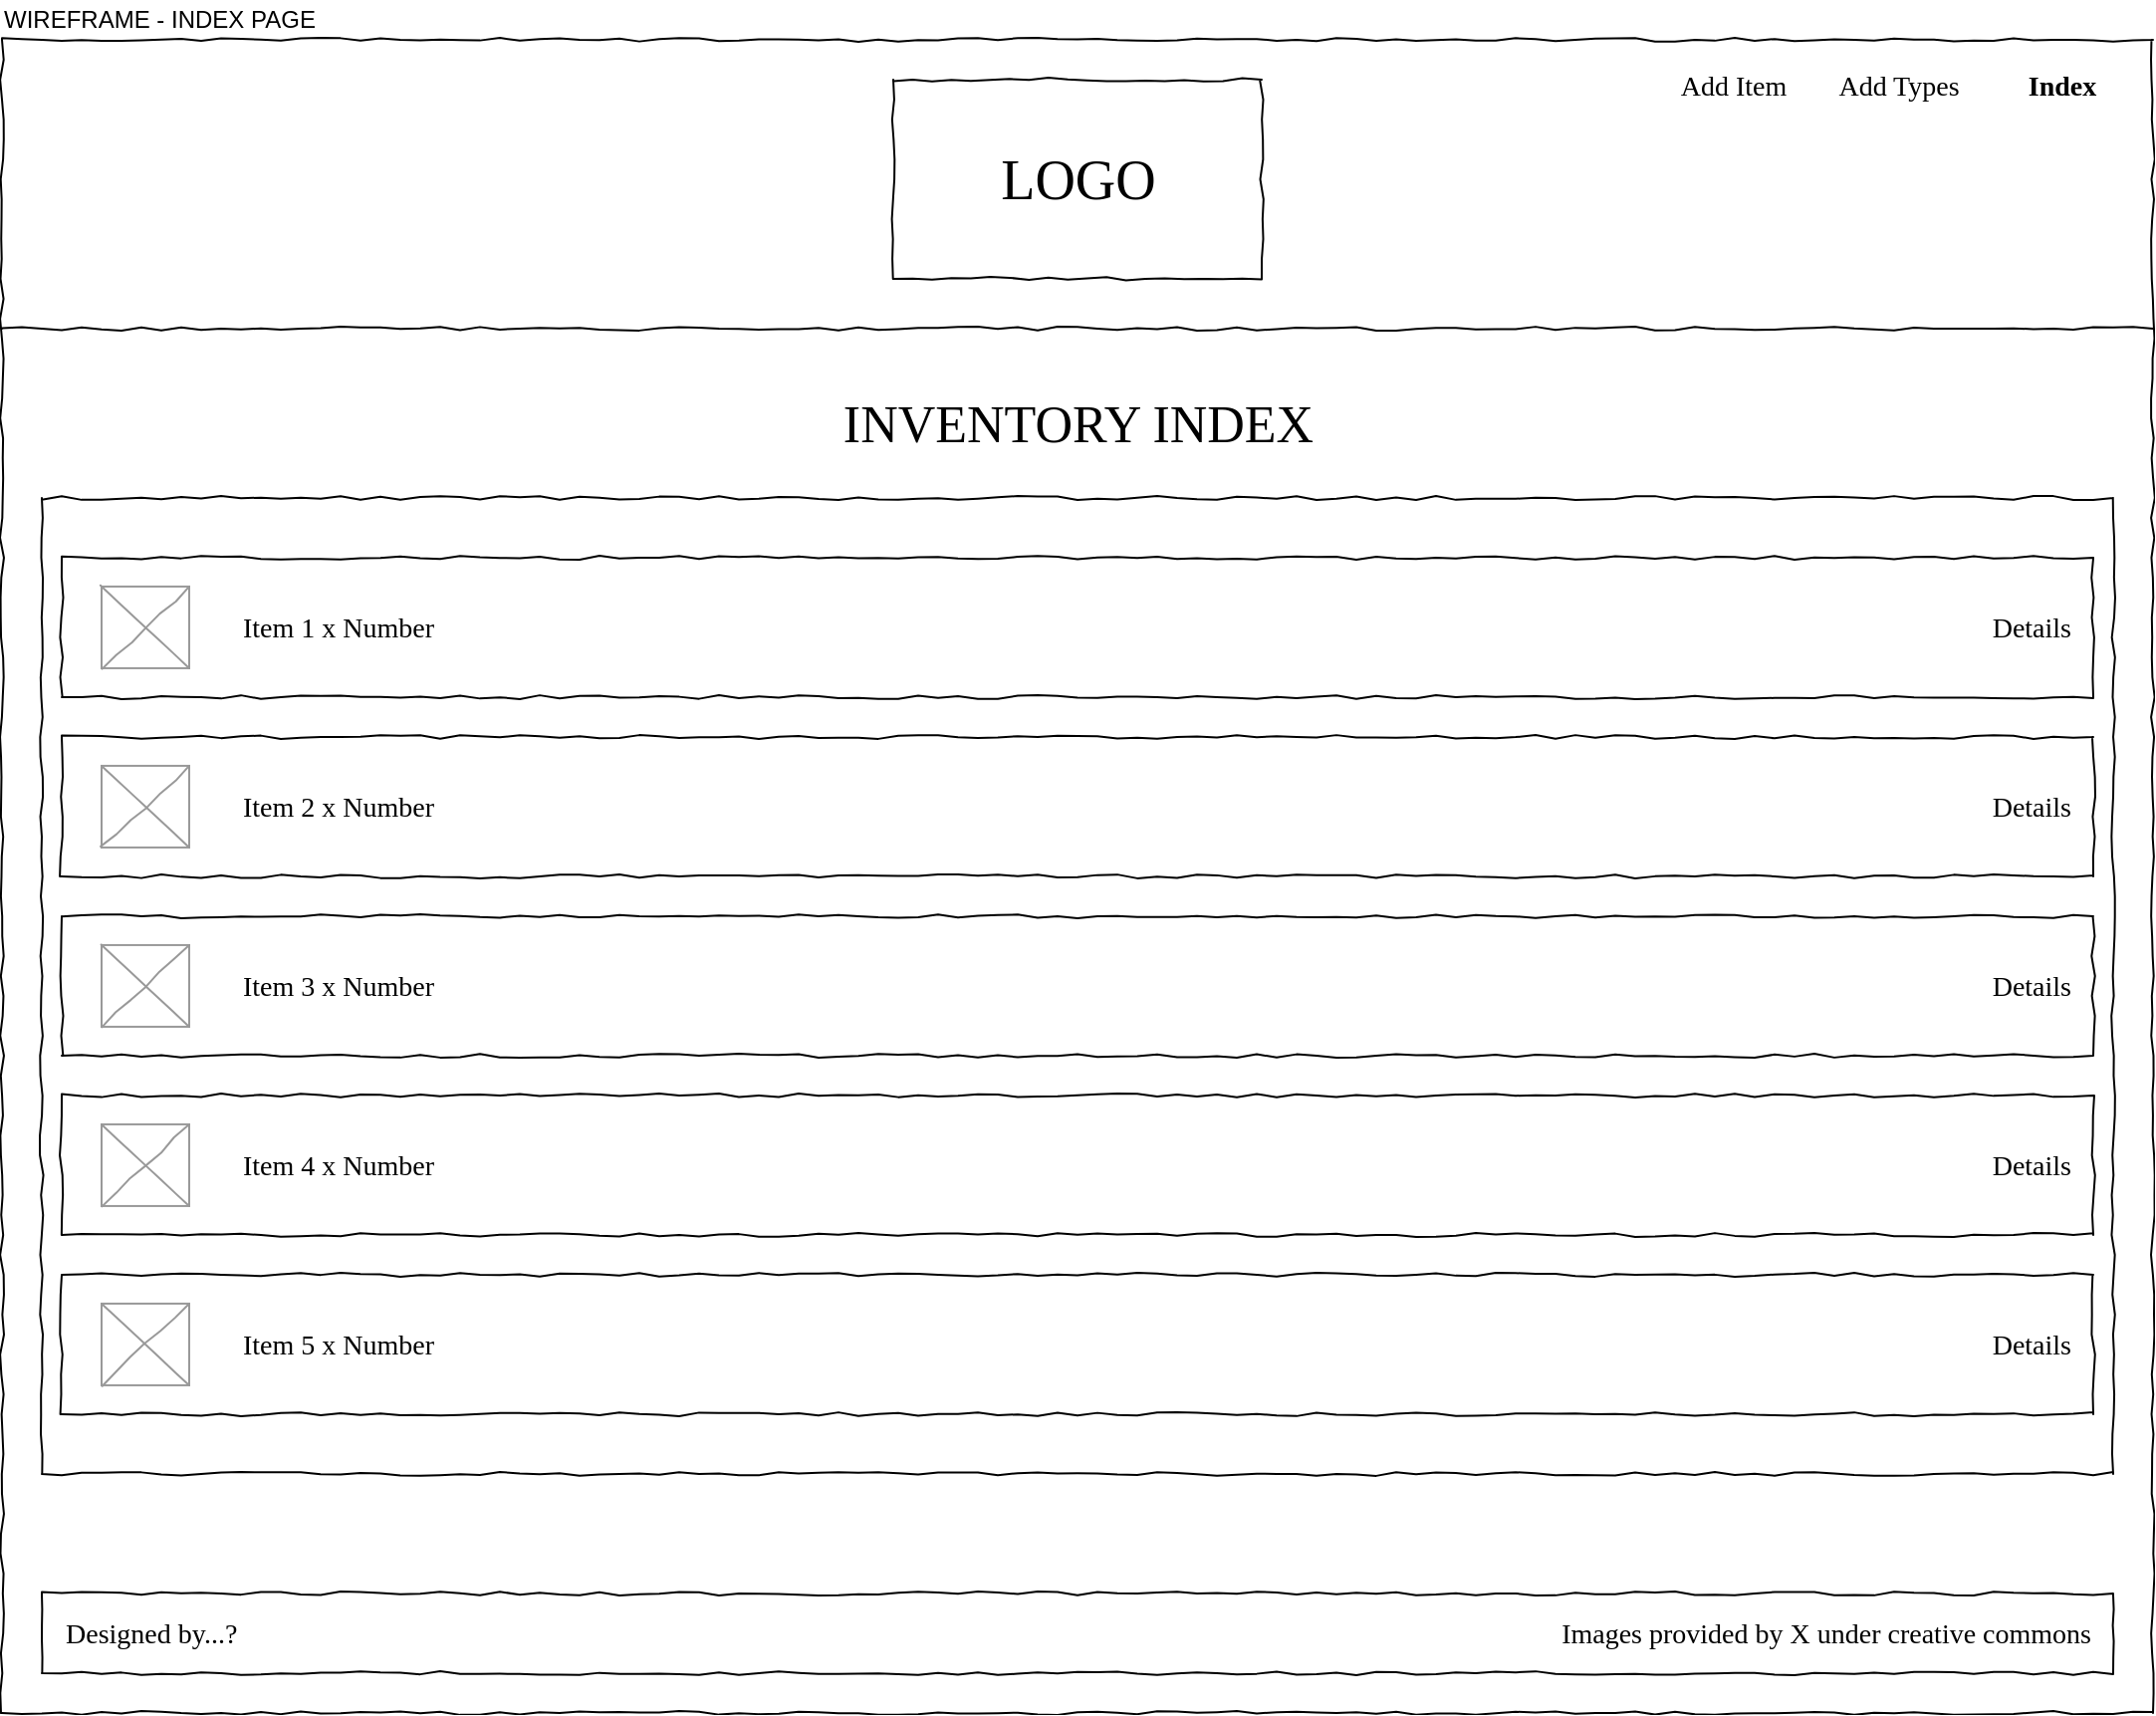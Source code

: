 <mxfile version="10.9.5" type="device"><diagram name="INDEX PAGE" id="03018318-947c-dd8e-b7a3-06fadd420f32"><mxGraphModel dx="2852" dy="1387" grid="1" gridSize="10" guides="1" tooltips="1" connect="1" arrows="1" fold="1" page="0" pageScale="1" pageWidth="600" pageHeight="5000" background="#ffffff" math="0" shadow="0"><root><mxCell id="0"/><mxCell id="1" parent="0"/><mxCell id="677b7b8949515195-1" value="" style="whiteSpace=wrap;html=1;rounded=0;shadow=0;labelBackgroundColor=none;strokeColor=#000000;strokeWidth=1;fillColor=none;fontFamily=Verdana;fontSize=12;fontColor=#000000;align=center;comic=1;" parent="1" vertex="1"><mxGeometry width="1080" height="840" as="geometry"/></mxCell><mxCell id="677b7b8949515195-2" value="LOGO" style="whiteSpace=wrap;html=1;rounded=0;shadow=0;labelBackgroundColor=none;strokeColor=#000000;strokeWidth=1;fillColor=#ffffff;fontFamily=Verdana;fontSize=28;fontColor=#000000;align=center;comic=1;" parent="1" vertex="1"><mxGeometry x="447.5" y="20" width="185" height="100" as="geometry"/></mxCell><mxCell id="677b7b8949515195-4" value="Add Item" style="text;html=1;points=[];align=center;verticalAlign=top;spacingTop=-4;fontSize=14;fontFamily=Verdana;fontColor=#000000;" parent="1" vertex="1"><mxGeometry x="839" y="13" width="60" height="20" as="geometry"/></mxCell><mxCell id="677b7b8949515195-5" value="Add Types" style="text;html=1;points=[];align=center;verticalAlign=top;spacingTop=-4;fontSize=14;fontFamily=Verdana;fontColor=#000000;" parent="1" vertex="1"><mxGeometry x="922" y="13" width="60" height="20" as="geometry"/></mxCell><mxCell id="677b7b8949515195-7" value="Index" style="text;html=1;points=[];align=center;verticalAlign=top;spacingTop=-4;fontSize=14;fontFamily=Verdana;fontColor=#000000;fontStyle=1" parent="1" vertex="1"><mxGeometry x="1004" y="13" width="60" height="20" as="geometry"/></mxCell><mxCell id="677b7b8949515195-9" value="" style="line;strokeWidth=1;html=1;rounded=0;shadow=0;labelBackgroundColor=none;fillColor=none;fontFamily=Verdana;fontSize=14;fontColor=#000000;align=center;comic=1;" parent="1" vertex="1"><mxGeometry y="140" width="1080" height="10" as="geometry"/></mxCell><mxCell id="677b7b8949515195-11" value="INVENTORY INDEX" style="text;html=1;points=[];align=center;verticalAlign=top;spacingTop=-4;fontSize=26;fontFamily=Verdana;fontColor=#000000;" parent="1" vertex="1"><mxGeometry y="175" width="1080" height="45" as="geometry"/></mxCell><mxCell id="677b7b8949515195-25" value="" style="whiteSpace=wrap;html=1;rounded=0;shadow=0;labelBackgroundColor=none;strokeColor=#000000;strokeWidth=1;fillColor=none;fontFamily=Verdana;fontSize=12;fontColor=#000000;align=center;comic=1;" parent="1" vertex="1"><mxGeometry x="20" y="230" width="1040" height="490" as="geometry"/></mxCell><mxCell id="677b7b8949515195-26" value="" style="whiteSpace=wrap;html=1;rounded=0;shadow=0;labelBackgroundColor=none;strokeColor=#000000;strokeWidth=1;fillColor=none;fontFamily=Verdana;fontSize=12;fontColor=#000000;align=center;comic=1;" parent="1" vertex="1"><mxGeometry x="20" y="780" width="1040" height="40" as="geometry"/></mxCell><mxCell id="677b7b8949515195-42" value="Designed by...?" style="text;html=1;points=[];align=left;verticalAlign=top;spacingTop=-4;fontSize=14;fontFamily=Verdana;fontColor=#000000;" parent="1" vertex="1"><mxGeometry x="30" y="790" width="170" height="20" as="geometry"/></mxCell><mxCell id="nIhTjVp9QM3cXvasPp8Z-1" value="Images provided by X under creative commons" style="text;html=1;points=[];align=right;verticalAlign=top;spacingTop=-4;fontSize=14;fontFamily=Verdana;fontColor=#000000;" parent="1" vertex="1"><mxGeometry x="880" y="790" width="170" height="20" as="geometry"/></mxCell><mxCell id="nIhTjVp9QM3cXvasPp8Z-2" value="" style="whiteSpace=wrap;html=1;rounded=0;shadow=0;labelBackgroundColor=none;strokeColor=#000000;strokeWidth=1;fillColor=none;fontFamily=Verdana;fontSize=12;fontColor=#000000;align=center;comic=1;" parent="1" vertex="1"><mxGeometry x="30" y="260" width="1020" height="70" as="geometry"/></mxCell><mxCell id="677b7b8949515195-44" value="Item 1 x Number" style="text;html=1;points=[];align=left;verticalAlign=top;spacingTop=-4;fontSize=14;fontFamily=Verdana;fontColor=#000000;" parent="1" vertex="1"><mxGeometry x="119" y="285" width="170" height="20" as="geometry"/></mxCell><mxCell id="677b7b8949515195-16" value="" style="verticalLabelPosition=bottom;shadow=0;dashed=0;align=center;html=1;verticalAlign=top;strokeWidth=1;shape=mxgraph.mockup.graphics.simpleIcon;strokeColor=#999999;fillColor=#ffffff;rounded=0;labelBackgroundColor=none;fontFamily=Verdana;fontSize=14;fontColor=#000000;comic=1;" parent="1" vertex="1"><mxGeometry x="50" y="274.471" width="44" height="41" as="geometry"/></mxCell><mxCell id="nIhTjVp9QM3cXvasPp8Z-4" value="Details" style="text;html=1;points=[];align=right;verticalAlign=top;spacingTop=-4;fontSize=14;fontFamily=Verdana;fontColor=#000000;" parent="1" vertex="1"><mxGeometry x="980" y="285" width="60" height="20" as="geometry"/></mxCell><mxCell id="nIhTjVp9QM3cXvasPp8Z-5" value="" style="whiteSpace=wrap;html=1;rounded=0;shadow=0;labelBackgroundColor=none;strokeColor=#000000;strokeWidth=1;fillColor=none;fontFamily=Verdana;fontSize=12;fontColor=#000000;align=center;comic=1;" parent="1" vertex="1"><mxGeometry x="30" y="350" width="1020" height="70" as="geometry"/></mxCell><mxCell id="nIhTjVp9QM3cXvasPp8Z-6" value="Item 2 x Number" style="text;html=1;points=[];align=left;verticalAlign=top;spacingTop=-4;fontSize=14;fontFamily=Verdana;fontColor=#000000;" parent="1" vertex="1"><mxGeometry x="119" y="375" width="170" height="20" as="geometry"/></mxCell><mxCell id="nIhTjVp9QM3cXvasPp8Z-7" value="" style="verticalLabelPosition=bottom;shadow=0;dashed=0;align=center;html=1;verticalAlign=top;strokeWidth=1;shape=mxgraph.mockup.graphics.simpleIcon;strokeColor=#999999;fillColor=#ffffff;rounded=0;labelBackgroundColor=none;fontFamily=Verdana;fontSize=14;fontColor=#000000;comic=1;" parent="1" vertex="1"><mxGeometry x="50" y="364.471" width="44" height="41" as="geometry"/></mxCell><mxCell id="nIhTjVp9QM3cXvasPp8Z-8" value="Details" style="text;html=1;points=[];align=right;verticalAlign=top;spacingTop=-4;fontSize=14;fontFamily=Verdana;fontColor=#000000;" parent="1" vertex="1"><mxGeometry x="980" y="375" width="60" height="20" as="geometry"/></mxCell><mxCell id="nIhTjVp9QM3cXvasPp8Z-9" value="" style="whiteSpace=wrap;html=1;rounded=0;shadow=0;labelBackgroundColor=none;strokeColor=#000000;strokeWidth=1;fillColor=none;fontFamily=Verdana;fontSize=12;fontColor=#000000;align=center;comic=1;" parent="1" vertex="1"><mxGeometry x="30" y="440" width="1020" height="70" as="geometry"/></mxCell><mxCell id="nIhTjVp9QM3cXvasPp8Z-10" value="Item 3 x Number" style="text;html=1;points=[];align=left;verticalAlign=top;spacingTop=-4;fontSize=14;fontFamily=Verdana;fontColor=#000000;" parent="1" vertex="1"><mxGeometry x="119" y="465" width="170" height="20" as="geometry"/></mxCell><mxCell id="nIhTjVp9QM3cXvasPp8Z-11" value="" style="verticalLabelPosition=bottom;shadow=0;dashed=0;align=center;html=1;verticalAlign=top;strokeWidth=1;shape=mxgraph.mockup.graphics.simpleIcon;strokeColor=#999999;fillColor=#ffffff;rounded=0;labelBackgroundColor=none;fontFamily=Verdana;fontSize=14;fontColor=#000000;comic=1;" parent="1" vertex="1"><mxGeometry x="50" y="454.471" width="44" height="41" as="geometry"/></mxCell><mxCell id="nIhTjVp9QM3cXvasPp8Z-12" value="Details" style="text;html=1;points=[];align=right;verticalAlign=top;spacingTop=-4;fontSize=14;fontFamily=Verdana;fontColor=#000000;" parent="1" vertex="1"><mxGeometry x="980" y="465" width="60" height="20" as="geometry"/></mxCell><mxCell id="nIhTjVp9QM3cXvasPp8Z-13" value="" style="whiteSpace=wrap;html=1;rounded=0;shadow=0;labelBackgroundColor=none;strokeColor=#000000;strokeWidth=1;fillColor=none;fontFamily=Verdana;fontSize=12;fontColor=#000000;align=center;comic=1;" parent="1" vertex="1"><mxGeometry x="30" y="530" width="1020" height="70" as="geometry"/></mxCell><mxCell id="nIhTjVp9QM3cXvasPp8Z-14" value="Item 4 x Number" style="text;html=1;points=[];align=left;verticalAlign=top;spacingTop=-4;fontSize=14;fontFamily=Verdana;fontColor=#000000;" parent="1" vertex="1"><mxGeometry x="119" y="555" width="170" height="20" as="geometry"/></mxCell><mxCell id="nIhTjVp9QM3cXvasPp8Z-15" value="" style="verticalLabelPosition=bottom;shadow=0;dashed=0;align=center;html=1;verticalAlign=top;strokeWidth=1;shape=mxgraph.mockup.graphics.simpleIcon;strokeColor=#999999;fillColor=#ffffff;rounded=0;labelBackgroundColor=none;fontFamily=Verdana;fontSize=14;fontColor=#000000;comic=1;" parent="1" vertex="1"><mxGeometry x="50" y="544.471" width="44" height="41" as="geometry"/></mxCell><mxCell id="nIhTjVp9QM3cXvasPp8Z-16" value="Details" style="text;html=1;points=[];align=right;verticalAlign=top;spacingTop=-4;fontSize=14;fontFamily=Verdana;fontColor=#000000;" parent="1" vertex="1"><mxGeometry x="980" y="555" width="60" height="20" as="geometry"/></mxCell><mxCell id="nIhTjVp9QM3cXvasPp8Z-17" value="" style="whiteSpace=wrap;html=1;rounded=0;shadow=0;labelBackgroundColor=none;strokeColor=#000000;strokeWidth=1;fillColor=none;fontFamily=Verdana;fontSize=12;fontColor=#000000;align=center;comic=1;" parent="1" vertex="1"><mxGeometry x="30" y="620" width="1020" height="70" as="geometry"/></mxCell><mxCell id="nIhTjVp9QM3cXvasPp8Z-18" value="Item 5 x Number" style="text;html=1;points=[];align=left;verticalAlign=top;spacingTop=-4;fontSize=14;fontFamily=Verdana;fontColor=#000000;" parent="1" vertex="1"><mxGeometry x="119" y="645" width="170" height="20" as="geometry"/></mxCell><mxCell id="nIhTjVp9QM3cXvasPp8Z-19" value="" style="verticalLabelPosition=bottom;shadow=0;dashed=0;align=center;html=1;verticalAlign=top;strokeWidth=1;shape=mxgraph.mockup.graphics.simpleIcon;strokeColor=#999999;fillColor=#ffffff;rounded=0;labelBackgroundColor=none;fontFamily=Verdana;fontSize=14;fontColor=#000000;comic=1;" parent="1" vertex="1"><mxGeometry x="50" y="634.471" width="44" height="41" as="geometry"/></mxCell><mxCell id="nIhTjVp9QM3cXvasPp8Z-20" value="Details" style="text;html=1;points=[];align=right;verticalAlign=top;spacingTop=-4;fontSize=14;fontFamily=Verdana;fontColor=#000000;" parent="1" vertex="1"><mxGeometry x="980" y="645" width="60" height="20" as="geometry"/></mxCell><mxCell id="Ud4qB-ijve3VJ9Q4nNcJ-1" value="WIREFRAME - INDEX PAGE" style="text;html=1;strokeColor=none;fillColor=none;align=left;verticalAlign=middle;whiteSpace=wrap;rounded=0;" vertex="1" parent="1"><mxGeometry x="-1" y="-20" width="260" height="20" as="geometry"/></mxCell></root></mxGraphModel></diagram><diagram name="DETAILS PAGE" id="G4UBEHGNePQe8z1iknqr"><mxGraphModel dx="2852" dy="1387" grid="1" gridSize="10" guides="1" tooltips="1" connect="1" arrows="1" fold="1" page="0" pageScale="1" pageWidth="600" pageHeight="5000" background="#ffffff" math="0" shadow="0"><root><mxCell id="KYBGgpsVeZA9Jctpnxti-0"/><mxCell id="KYBGgpsVeZA9Jctpnxti-1" parent="KYBGgpsVeZA9Jctpnxti-0"/><mxCell id="KYBGgpsVeZA9Jctpnxti-2" value="" style="whiteSpace=wrap;html=1;rounded=0;shadow=0;labelBackgroundColor=none;strokeColor=#000000;strokeWidth=1;fillColor=none;fontFamily=Verdana;fontSize=12;fontColor=#000000;align=center;comic=1;" vertex="1" parent="KYBGgpsVeZA9Jctpnxti-1"><mxGeometry width="1080" height="840" as="geometry"/></mxCell><mxCell id="KYBGgpsVeZA9Jctpnxti-9" value="" style="whiteSpace=wrap;html=1;rounded=0;shadow=0;labelBackgroundColor=none;strokeColor=#000000;strokeWidth=1;fillColor=none;fontFamily=Verdana;fontSize=12;fontColor=#000000;align=center;comic=1;" vertex="1" parent="KYBGgpsVeZA9Jctpnxti-1"><mxGeometry x="200" y="230" width="680" height="510" as="geometry"/></mxCell><mxCell id="gkeTJ9FUCpPp-xHEvutl-0" value="" style="whiteSpace=wrap;html=1;rounded=0;shadow=0;labelBackgroundColor=none;strokeColor=#000000;strokeWidth=1;fillColor=none;fontFamily=Verdana;fontSize=12;fontColor=#000000;align=center;comic=1;" vertex="1" parent="KYBGgpsVeZA9Jctpnxti-1"><mxGeometry x="270" y="270" width="540" height="430" as="geometry"/></mxCell><mxCell id="KYBGgpsVeZA9Jctpnxti-3" value="LOGO" style="whiteSpace=wrap;html=1;rounded=0;shadow=0;labelBackgroundColor=none;strokeColor=#000000;strokeWidth=1;fillColor=#ffffff;fontFamily=Verdana;fontSize=28;fontColor=#000000;align=center;comic=1;" vertex="1" parent="KYBGgpsVeZA9Jctpnxti-1"><mxGeometry x="447.5" y="20" width="185" height="100" as="geometry"/></mxCell><mxCell id="KYBGgpsVeZA9Jctpnxti-4" value="Add Item" style="text;html=1;points=[];align=center;verticalAlign=top;spacingTop=-4;fontSize=14;fontFamily=Verdana;fontColor=#000000;" vertex="1" parent="KYBGgpsVeZA9Jctpnxti-1"><mxGeometry x="839" y="13" width="60" height="20" as="geometry"/></mxCell><mxCell id="KYBGgpsVeZA9Jctpnxti-5" value="Add Types" style="text;html=1;points=[];align=center;verticalAlign=top;spacingTop=-4;fontSize=14;fontFamily=Verdana;fontColor=#000000;" vertex="1" parent="KYBGgpsVeZA9Jctpnxti-1"><mxGeometry x="922" y="13" width="60" height="20" as="geometry"/></mxCell><mxCell id="KYBGgpsVeZA9Jctpnxti-6" value="Index" style="text;html=1;points=[];align=center;verticalAlign=top;spacingTop=-4;fontSize=14;fontFamily=Verdana;fontColor=#000000;fontStyle=0" vertex="1" parent="KYBGgpsVeZA9Jctpnxti-1"><mxGeometry x="1004" y="13" width="60" height="20" as="geometry"/></mxCell><mxCell id="KYBGgpsVeZA9Jctpnxti-7" value="" style="line;strokeWidth=1;html=1;rounded=0;shadow=0;labelBackgroundColor=none;fillColor=none;fontFamily=Verdana;fontSize=14;fontColor=#000000;align=center;comic=1;" vertex="1" parent="KYBGgpsVeZA9Jctpnxti-1"><mxGeometry y="140" width="1080" height="10" as="geometry"/></mxCell><mxCell id="KYBGgpsVeZA9Jctpnxti-10" value="" style="whiteSpace=wrap;html=1;rounded=0;shadow=0;labelBackgroundColor=none;strokeColor=#000000;strokeWidth=1;fillColor=none;fontFamily=Verdana;fontSize=12;fontColor=#000000;align=center;comic=1;" vertex="1" parent="KYBGgpsVeZA9Jctpnxti-1"><mxGeometry x="20" y="780" width="1040" height="40" as="geometry"/></mxCell><mxCell id="KYBGgpsVeZA9Jctpnxti-11" value="Designed by...?" style="text;html=1;points=[];align=left;verticalAlign=top;spacingTop=-4;fontSize=14;fontFamily=Verdana;fontColor=#000000;" vertex="1" parent="KYBGgpsVeZA9Jctpnxti-1"><mxGeometry x="30" y="790" width="170" height="20" as="geometry"/></mxCell><mxCell id="KYBGgpsVeZA9Jctpnxti-12" value="Images provided by X under creative commons" style="text;html=1;points=[];align=right;verticalAlign=top;spacingTop=-4;fontSize=14;fontFamily=Verdana;fontColor=#000000;" vertex="1" parent="KYBGgpsVeZA9Jctpnxti-1"><mxGeometry x="880" y="790" width="170" height="20" as="geometry"/></mxCell><mxCell id="KYBGgpsVeZA9Jctpnxti-14" value="ITEM NAME" style="text;html=1;points=[];align=center;verticalAlign=top;spacingTop=-4;fontSize=20;fontFamily=Verdana;fontColor=#000000;fontStyle=1" vertex="1" parent="KYBGgpsVeZA9Jctpnxti-1"><mxGeometry x="270" y="280" width="540" height="39" as="geometry"/></mxCell><mxCell id="KYBGgpsVeZA9Jctpnxti-15" value="" style="verticalLabelPosition=bottom;shadow=0;dashed=0;align=center;html=1;verticalAlign=top;strokeWidth=1;shape=mxgraph.mockup.graphics.simpleIcon;strokeColor=#999999;fillColor=#ffffff;rounded=0;labelBackgroundColor=none;fontFamily=Verdana;fontSize=14;fontColor=#000000;comic=1;" vertex="1" parent="KYBGgpsVeZA9Jctpnxti-1"><mxGeometry x="499" y="320" width="82" height="80" as="geometry"/></mxCell><mxCell id="KYBGgpsVeZA9Jctpnxti-33" value="WIREFRAME - DETAILS PAGE" style="text;html=1;strokeColor=none;fillColor=none;align=left;verticalAlign=middle;whiteSpace=wrap;rounded=0;" vertex="1" parent="KYBGgpsVeZA9Jctpnxti-1"><mxGeometry x="-1" y="-20" width="260" height="20" as="geometry"/></mxCell><mxCell id="dqi0PcmuzaPQ7h3Dz0Of-0" value="" style="ellipse;whiteSpace=wrap;html=1;fontSize=20;align=center;" vertex="1" parent="KYBGgpsVeZA9Jctpnxti-1"><mxGeometry x="180" y="210" width="90" height="60" as="geometry"/></mxCell><mxCell id="dqi0PcmuzaPQ7h3Dz0Of-1" value="" style="ellipse;whiteSpace=wrap;html=1;fontSize=20;align=center;" vertex="1" parent="KYBGgpsVeZA9Jctpnxti-1"><mxGeometry x="810" y="210" width="90" height="60" as="geometry"/></mxCell><mxCell id="gkeTJ9FUCpPp-xHEvutl-1" value="Quantity Remaining: 99" style="text;html=1;points=[];align=center;verticalAlign=top;spacingTop=-4;fontSize=14;fontFamily=Verdana;fontColor=#000000;" vertex="1" parent="KYBGgpsVeZA9Jctpnxti-1"><mxGeometry x="270" y="420" width="540" height="20" as="geometry"/></mxCell><mxCell id="gkeTJ9FUCpPp-xHEvutl-2" value="Type:" style="text;html=1;points=[];align=left;verticalAlign=top;spacingTop=-4;fontSize=14;fontFamily=Verdana;fontColor=#000000;" vertex="1" parent="KYBGgpsVeZA9Jctpnxti-1"><mxGeometry x="475" y="557" width="60" height="20" as="geometry"/></mxCell><mxCell id="gkeTJ9FUCpPp-xHEvutl-3" value="Level:&lt;span style=&quot;font-family: &amp;quot;helvetica&amp;quot; , &amp;quot;arial&amp;quot; , sans-serif ; font-size: 0px&quot;&gt;%3CmxGraphModel%3E%3Croot%3E%3CmxCell%20id%3D%220%22%2F%3E%3CmxCell%20id%3D%221%22%20parent%3D%220%22%2F%3E%3CmxCell%20id%3D%222%22%20value%3D%22Type%3A%22%20style%3D%22text%3Bhtml%3D1%3Bpoints%3D%5B%5D%3Balign%3Dcenter%3BverticalAlign%3Dtop%3BspacingTop%3D-4%3BfontSize%3D14%3BfontFamily%3DVerdana%3BfontColor%3D%23000000%3B%22%20vertex%3D%221%22%20parent%3D%221%22%3E%3CmxGeometry%20x%3D%22439%22%20y%3D%22480%22%20width%3D%2260%22%20height%3D%2220%22%20as%3D%22geometry%22%2F%3E%3C%2FmxCell%3E%3C%2Froot%3E%3C%2FmxGraphModel%3E&lt;/span&gt;" style="text;html=1;points=[];align=left;verticalAlign=top;spacingTop=-4;fontSize=14;fontFamily=Verdana;fontColor=#000000;" vertex="1" parent="KYBGgpsVeZA9Jctpnxti-1"><mxGeometry x="476" y="587" width="60" height="20" as="geometry"/></mxCell><mxCell id="gkeTJ9FUCpPp-xHEvutl-4" value="Buy Price:&lt;br&gt;30" style="text;html=1;points=[];align=center;verticalAlign=top;spacingTop=-4;fontSize=14;fontFamily=Verdana;fontColor=#000000;" vertex="1" parent="KYBGgpsVeZA9Jctpnxti-1"><mxGeometry x="400" y="661" width="60" height="20" as="geometry"/></mxCell><mxCell id="gkeTJ9FUCpPp-xHEvutl-5" value="Sell Price:&lt;br&gt;50" style="text;html=1;points=[];align=center;verticalAlign=top;spacingTop=-4;fontSize=14;fontFamily=Verdana;fontColor=#000000;" vertex="1" parent="KYBGgpsVeZA9Jctpnxti-1"><mxGeometry x="620" y="661" width="60" height="20" as="geometry"/></mxCell><mxCell id="gkeTJ9FUCpPp-xHEvutl-6" value="Effects:" style="text;html=1;points=[];align=left;verticalAlign=top;spacingTop=-4;fontSize=14;fontFamily=Verdana;fontColor=#000000;" vertex="1" parent="KYBGgpsVeZA9Jctpnxti-1"><mxGeometry x="475" y="617" width="60" height="20" as="geometry"/></mxCell><mxCell id="gkeTJ9FUCpPp-xHEvutl-7" value="Description" style="text;html=1;points=[];align=center;verticalAlign=top;spacingTop=-4;fontSize=14;fontFamily=Verdana;fontColor=#000000;fontStyle=1" vertex="1" parent="KYBGgpsVeZA9Jctpnxti-1"><mxGeometry x="475" y="455" width="120" height="20" as="geometry"/></mxCell><mxCell id="gkeTJ9FUCpPp-xHEvutl-8" value="" style="whiteSpace=wrap;html=1;rounded=0;shadow=0;labelBackgroundColor=none;strokeColor=#000000;strokeWidth=1;fillColor=none;fontFamily=Verdana;fontSize=12;fontColor=#000000;align=center;comic=1;" vertex="1" parent="KYBGgpsVeZA9Jctpnxti-1"><mxGeometry x="300" y="450" width="480" height="100" as="geometry"/></mxCell><mxCell id="gkeTJ9FUCpPp-xHEvutl-9" value="XXX" style="text;html=1;points=[];align=left;verticalAlign=top;spacingTop=-4;fontSize=14;fontFamily=Verdana;fontColor=#000000;" vertex="1" parent="KYBGgpsVeZA9Jctpnxti-1"><mxGeometry x="550" y="557" width="60" height="20" as="geometry"/></mxCell><mxCell id="gkeTJ9FUCpPp-xHEvutl-10" value="YYY" style="text;html=1;points=[];align=left;verticalAlign=top;spacingTop=-4;fontSize=14;fontFamily=Verdana;fontColor=#000000;" vertex="1" parent="KYBGgpsVeZA9Jctpnxti-1"><mxGeometry x="551" y="587" width="60" height="20" as="geometry"/></mxCell><mxCell id="gkeTJ9FUCpPp-xHEvutl-11" value="ZZZ" style="text;html=1;points=[];align=left;verticalAlign=top;spacingTop=-4;fontSize=14;fontFamily=Verdana;fontColor=#000000;" vertex="1" parent="KYBGgpsVeZA9Jctpnxti-1"><mxGeometry x="550" y="617" width="60" height="20" as="geometry"/></mxCell><mxCell id="YfknAx4kA9-h_K07YLZl-10" value="Lorem ipsum dolor sit amet, consectetur adipisicing elit, sed do eiusmod tempor incididunt ut labore et dolore magna aliqua. Ut enim ad minim veniam, quis nostrud exercitation ullamco laboris nisi ut aliquip ex ea commodo consequat. Duis aute irure dolor in reprehenderit in voluptate velit esse cillum dolore eu fugiat nulla pariatur." style="strokeWidth=1;shadow=0;dashed=0;align=center;html=1;shape=mxgraph.mockup.forms.rrect;fillColor=none;rSize=0;fontColor=#666666;align=left;spacingLeft=3;strokeColor=none;verticalAlign=top;whiteSpace=wrap;" vertex="1" parent="KYBGgpsVeZA9Jctpnxti-1"><mxGeometry x="306" y="476" width="464" height="30" as="geometry"/></mxCell></root></mxGraphModel></diagram><diagram name="ADD ITEM PAGE" id="82zeIggB19uOxrjNUBaq"><mxGraphModel dx="2852" dy="1387" grid="1" gridSize="10" guides="1" tooltips="1" connect="1" arrows="1" fold="1" page="0" pageScale="1" pageWidth="600" pageHeight="5000" background="#ffffff" math="0" shadow="0"><root><mxCell id="6JVXYCvb2epMNNrjIwVQ-0"/><mxCell id="6JVXYCvb2epMNNrjIwVQ-1" parent="6JVXYCvb2epMNNrjIwVQ-0"/><mxCell id="6JVXYCvb2epMNNrjIwVQ-2" value="" style="whiteSpace=wrap;html=1;rounded=0;shadow=0;labelBackgroundColor=none;strokeColor=#000000;strokeWidth=1;fillColor=none;fontFamily=Verdana;fontSize=12;fontColor=#000000;align=center;comic=1;" vertex="1" parent="6JVXYCvb2epMNNrjIwVQ-1"><mxGeometry width="1080" height="840" as="geometry"/></mxCell><mxCell id="6JVXYCvb2epMNNrjIwVQ-3" value="LOGO" style="whiteSpace=wrap;html=1;rounded=0;shadow=0;labelBackgroundColor=none;strokeColor=#000000;strokeWidth=1;fillColor=#ffffff;fontFamily=Verdana;fontSize=28;fontColor=#000000;align=center;comic=1;" vertex="1" parent="6JVXYCvb2epMNNrjIwVQ-1"><mxGeometry x="447.5" y="20" width="185" height="100" as="geometry"/></mxCell><mxCell id="6JVXYCvb2epMNNrjIwVQ-4" value="Add Item" style="text;html=1;points=[];align=center;verticalAlign=top;spacingTop=-4;fontSize=14;fontFamily=Verdana;fontColor=#000000;fontStyle=1" vertex="1" parent="6JVXYCvb2epMNNrjIwVQ-1"><mxGeometry x="839" y="13" width="60" height="20" as="geometry"/></mxCell><mxCell id="6JVXYCvb2epMNNrjIwVQ-5" value="Add Types" style="text;html=1;points=[];align=center;verticalAlign=top;spacingTop=-4;fontSize=14;fontFamily=Verdana;fontColor=#000000;" vertex="1" parent="6JVXYCvb2epMNNrjIwVQ-1"><mxGeometry x="922" y="13" width="60" height="20" as="geometry"/></mxCell><mxCell id="6JVXYCvb2epMNNrjIwVQ-6" value="Index" style="text;html=1;points=[];align=center;verticalAlign=top;spacingTop=-4;fontSize=14;fontFamily=Verdana;fontColor=#000000;fontStyle=0" vertex="1" parent="6JVXYCvb2epMNNrjIwVQ-1"><mxGeometry x="1004" y="13" width="60" height="20" as="geometry"/></mxCell><mxCell id="6JVXYCvb2epMNNrjIwVQ-7" value="" style="line;strokeWidth=1;html=1;rounded=0;shadow=0;labelBackgroundColor=none;fillColor=none;fontFamily=Verdana;fontSize=14;fontColor=#000000;align=center;comic=1;" vertex="1" parent="6JVXYCvb2epMNNrjIwVQ-1"><mxGeometry y="140" width="1080" height="10" as="geometry"/></mxCell><mxCell id="6JVXYCvb2epMNNrjIwVQ-8" value="ADD ITEM" style="text;html=1;points=[];align=center;verticalAlign=top;spacingTop=-4;fontSize=26;fontFamily=Verdana;fontColor=#000000;" vertex="1" parent="6JVXYCvb2epMNNrjIwVQ-1"><mxGeometry y="175" width="1080" height="45" as="geometry"/></mxCell><mxCell id="6JVXYCvb2epMNNrjIwVQ-9" value="" style="whiteSpace=wrap;html=1;rounded=0;shadow=0;labelBackgroundColor=none;strokeColor=#000000;strokeWidth=1;fillColor=none;fontFamily=Verdana;fontSize=12;fontColor=#000000;align=center;comic=1;" vertex="1" parent="6JVXYCvb2epMNNrjIwVQ-1"><mxGeometry x="20" y="230" width="1040" height="330" as="geometry"/></mxCell><mxCell id="6JVXYCvb2epMNNrjIwVQ-10" value="" style="whiteSpace=wrap;html=1;rounded=0;shadow=0;labelBackgroundColor=none;strokeColor=#000000;strokeWidth=1;fillColor=none;fontFamily=Verdana;fontSize=12;fontColor=#000000;align=center;comic=1;" vertex="1" parent="6JVXYCvb2epMNNrjIwVQ-1"><mxGeometry x="20" y="780" width="1040" height="40" as="geometry"/></mxCell><mxCell id="6JVXYCvb2epMNNrjIwVQ-11" value="Designed by...?" style="text;html=1;points=[];align=left;verticalAlign=top;spacingTop=-4;fontSize=14;fontFamily=Verdana;fontColor=#000000;" vertex="1" parent="6JVXYCvb2epMNNrjIwVQ-1"><mxGeometry x="30" y="790" width="170" height="20" as="geometry"/></mxCell><mxCell id="6JVXYCvb2epMNNrjIwVQ-12" value="Images provided by X under creative commons" style="text;html=1;points=[];align=right;verticalAlign=top;spacingTop=-4;fontSize=14;fontFamily=Verdana;fontColor=#000000;" vertex="1" parent="6JVXYCvb2epMNNrjIwVQ-1"><mxGeometry x="880" y="790" width="170" height="20" as="geometry"/></mxCell><mxCell id="6JVXYCvb2epMNNrjIwVQ-33" value="WIREFRAME - ADD ITEM PAGE" style="text;html=1;strokeColor=none;fillColor=none;align=left;verticalAlign=middle;whiteSpace=wrap;rounded=0;" vertex="1" parent="6JVXYCvb2epMNNrjIwVQ-1"><mxGeometry x="-1" y="-20" width="260" height="20" as="geometry"/></mxCell><mxCell id="Vsl55nAwlqjthNN__T_R-7" value="" style="strokeWidth=1;shadow=0;dashed=0;align=center;html=1;shape=mxgraph.mockup.text.textBox;fillColor=#ffffff;fontColor=#666666;align=left;fontSize=17;spacingLeft=4;spacingTop=-3;strokeColor=#666666;mainText=" vertex="1" parent="6JVXYCvb2epMNNrjIwVQ-1"><mxGeometry x="204" y="280" width="236" height="30" as="geometry"/></mxCell><mxCell id="Vsl55nAwlqjthNN__T_R-8" value="Item Name:" style="text;html=1;strokeColor=none;fillColor=none;align=right;verticalAlign=middle;whiteSpace=wrap;rounded=0;fontSize=20;" vertex="1" parent="6JVXYCvb2epMNNrjIwVQ-1"><mxGeometry x="58.5" y="285" width="141" height="20" as="geometry"/></mxCell><mxCell id="Vsl55nAwlqjthNN__T_R-9" value="" style="strokeWidth=1;shadow=0;dashed=0;align=center;html=1;shape=mxgraph.mockup.text.textBox;fillColor=#ffffff;fontColor=#666666;align=left;fontSize=17;spacingLeft=4;spacingTop=-3;strokeColor=#666666;mainText=" vertex="1" parent="6JVXYCvb2epMNNrjIwVQ-1"><mxGeometry x="706" y="280" width="276" height="70" as="geometry"/></mxCell><mxCell id="Vsl55nAwlqjthNN__T_R-10" value="Description:" style="text;html=1;strokeColor=none;fillColor=none;align=right;verticalAlign=middle;whiteSpace=wrap;rounded=0;fontSize=20;" vertex="1" parent="6JVXYCvb2epMNNrjIwVQ-1"><mxGeometry x="560.5" y="285" width="141" height="20" as="geometry"/></mxCell><mxCell id="Vsl55nAwlqjthNN__T_R-12" value="Item Type:" style="text;html=1;strokeColor=none;fillColor=none;align=right;verticalAlign=middle;whiteSpace=wrap;rounded=0;fontSize=20;" vertex="1" parent="6JVXYCvb2epMNNrjIwVQ-1"><mxGeometry x="58.5" y="335" width="141" height="20" as="geometry"/></mxCell><mxCell id="Vsl55nAwlqjthNN__T_R-14" value="" style="strokeWidth=1;shadow=0;dashed=0;align=center;html=1;shape=mxgraph.mockup.text.textBox;fillColor=#ffffff;fontColor=#666666;align=left;fontSize=17;spacingLeft=4;spacingTop=-3;strokeColor=#666666;mainText=" vertex="1" parent="6JVXYCvb2epMNNrjIwVQ-1"><mxGeometry x="705.5" y="360" width="150" height="30" as="geometry"/></mxCell><mxCell id="Vsl55nAwlqjthNN__T_R-15" value="Quantity In Stock:" style="text;html=1;strokeColor=none;fillColor=none;align=right;verticalAlign=middle;whiteSpace=wrap;rounded=0;fontSize=20;" vertex="1" parent="6JVXYCvb2epMNNrjIwVQ-1"><mxGeometry x="532" y="365" width="169" height="20" as="geometry"/></mxCell><mxCell id="Vsl55nAwlqjthNN__T_R-19" value="Item Level:" style="text;html=1;strokeColor=none;fillColor=none;align=right;verticalAlign=middle;whiteSpace=wrap;rounded=0;fontSize=20;" vertex="1" parent="6JVXYCvb2epMNNrjIwVQ-1"><mxGeometry x="58.5" y="380" width="141" height="20" as="geometry"/></mxCell><mxCell id="Vsl55nAwlqjthNN__T_R-21" value="Item Effects:" style="text;html=1;strokeColor=none;fillColor=none;align=right;verticalAlign=middle;whiteSpace=wrap;rounded=0;fontSize=20;" vertex="1" parent="6JVXYCvb2epMNNrjIwVQ-1"><mxGeometry x="58.5" y="425" width="141" height="20" as="geometry"/></mxCell><mxCell id="Vsl55nAwlqjthNN__T_R-22" value="" style="strokeWidth=1;shadow=0;dashed=0;align=center;html=1;shape=mxgraph.mockup.text.textBox;fillColor=#ffffff;fontColor=#666666;align=left;fontSize=17;spacingLeft=4;spacingTop=-3;strokeColor=#666666;mainText=" vertex="1" parent="6JVXYCvb2epMNNrjIwVQ-1"><mxGeometry x="705.5" y="405" width="150" height="30" as="geometry"/></mxCell><mxCell id="Vsl55nAwlqjthNN__T_R-23" value="Buy At Price:" style="text;html=1;strokeColor=none;fillColor=none;align=right;verticalAlign=middle;whiteSpace=wrap;rounded=0;fontSize=20;" vertex="1" parent="6JVXYCvb2epMNNrjIwVQ-1"><mxGeometry x="532" y="410" width="169" height="20" as="geometry"/></mxCell><mxCell id="Vsl55nAwlqjthNN__T_R-24" value="" style="strokeWidth=1;shadow=0;dashed=0;align=center;html=1;shape=mxgraph.mockup.text.textBox;fillColor=#ffffff;fontColor=#666666;align=left;fontSize=17;spacingLeft=4;spacingTop=-3;strokeColor=#666666;mainText=" vertex="1" parent="6JVXYCvb2epMNNrjIwVQ-1"><mxGeometry x="705.5" y="450" width="150" height="30" as="geometry"/></mxCell><mxCell id="Vsl55nAwlqjthNN__T_R-25" value="Sell At Price:" style="text;html=1;strokeColor=none;fillColor=none;align=right;verticalAlign=middle;whiteSpace=wrap;rounded=0;fontSize=20;" vertex="1" parent="6JVXYCvb2epMNNrjIwVQ-1"><mxGeometry x="532" y="455" width="169" height="20" as="geometry"/></mxCell><mxCell id="Vsl55nAwlqjthNN__T_R-26" value="Option 1" style="strokeWidth=1;shadow=0;dashed=0;align=center;html=1;shape=mxgraph.mockup.forms.comboBox;strokeColor=#999999;fillColor=#ddeeff;align=left;fillColor2=#aaddff;mainText=;fontColor=#666666;fontSize=17;spacingLeft=3;" vertex="1" parent="6JVXYCvb2epMNNrjIwVQ-1"><mxGeometry x="204" y="422" width="150" height="30" as="geometry"/></mxCell><mxCell id="Vsl55nAwlqjthNN__T_R-27" value="Option 1" style="strokeWidth=1;shadow=0;dashed=0;align=center;html=1;shape=mxgraph.mockup.forms.comboBox;strokeColor=#999999;fillColor=#ddeeff;align=left;fillColor2=#aaddff;mainText=;fontColor=#666666;fontSize=17;spacingLeft=3;" vertex="1" parent="6JVXYCvb2epMNNrjIwVQ-1"><mxGeometry x="204" y="330" width="150" height="30" as="geometry"/></mxCell><mxCell id="Vsl55nAwlqjthNN__T_R-28" value="&lt;table cellpadding=&quot;0&quot; cellspacing=&quot;0&quot; style=&quot;width:100%;height:100%;&quot;&gt;&lt;tr&gt;&lt;td style=&quot;width:85%&quot;&gt;100&lt;/td&gt;&lt;td style=&quot;width:15%&quot;&gt;&lt;/td&gt;&lt;/tr&gt;&lt;/table&gt;" style="strokeWidth=1;shadow=0;dashed=0;align=center;html=1;shape=mxgraph.mockup.forms.spinner;strokeColor=#999999;spinLayout=right;spinStyle=normal;adjStyle=triangle;fillColor=#aaddff;fontSize=17;fontColor=#666666;mainText=;html=1;overflow=fill;" vertex="1" parent="6JVXYCvb2epMNNrjIwVQ-1"><mxGeometry x="204" y="376" width="150" height="30" as="geometry"/></mxCell><mxCell id="Vsl55nAwlqjthNN__T_R-29" value="CONFIRM" style="strokeWidth=1;shadow=0;dashed=0;align=center;html=1;shape=mxgraph.mockup.buttons.button;strokeColor=#666666;fontColor=#ffffff;mainText=;buttonStyle=round;fontSize=17;fontStyle=1;fillColor=#008cff;whiteSpace=wrap;" vertex="1" parent="6JVXYCvb2epMNNrjIwVQ-1"><mxGeometry x="457" y="535" width="150" height="50" as="geometry"/></mxCell></root></mxGraphModel></diagram><diagram name="ADD TYPE PAGE" id="vCR6VusUkSoUC3MD4WMs"><mxGraphModel dx="3342" dy="1584" grid="1" gridSize="10" guides="1" tooltips="1" connect="1" arrows="1" fold="1" page="0" pageScale="1" pageWidth="600" pageHeight="5000" background="#ffffff" math="0" shadow="0"><root><mxCell id="PakvkldJVzncntFM3uDX-0"/><mxCell id="PakvkldJVzncntFM3uDX-1" parent="PakvkldJVzncntFM3uDX-0"/><mxCell id="PakvkldJVzncntFM3uDX-2" value="" style="whiteSpace=wrap;html=1;rounded=0;shadow=0;labelBackgroundColor=none;strokeColor=#000000;strokeWidth=1;fillColor=none;fontFamily=Verdana;fontSize=12;fontColor=#000000;align=center;comic=1;" vertex="1" parent="PakvkldJVzncntFM3uDX-1"><mxGeometry width="1080" height="840" as="geometry"/></mxCell><mxCell id="PakvkldJVzncntFM3uDX-3" value="LOGO" style="whiteSpace=wrap;html=1;rounded=0;shadow=0;labelBackgroundColor=none;strokeColor=#000000;strokeWidth=1;fillColor=#ffffff;fontFamily=Verdana;fontSize=28;fontColor=#000000;align=center;comic=1;" vertex="1" parent="PakvkldJVzncntFM3uDX-1"><mxGeometry x="447.5" y="20" width="185" height="100" as="geometry"/></mxCell><mxCell id="PakvkldJVzncntFM3uDX-4" value="Add Item" style="text;html=1;points=[];align=center;verticalAlign=top;spacingTop=-4;fontSize=14;fontFamily=Verdana;fontColor=#000000;fontStyle=0" vertex="1" parent="PakvkldJVzncntFM3uDX-1"><mxGeometry x="839" y="13" width="60" height="20" as="geometry"/></mxCell><mxCell id="PakvkldJVzncntFM3uDX-5" value="Add Types" style="text;html=1;points=[];align=center;verticalAlign=top;spacingTop=-4;fontSize=14;fontFamily=Verdana;fontColor=#000000;fontStyle=1" vertex="1" parent="PakvkldJVzncntFM3uDX-1"><mxGeometry x="922" y="13" width="60" height="20" as="geometry"/></mxCell><mxCell id="PakvkldJVzncntFM3uDX-6" value="Index" style="text;html=1;points=[];align=center;verticalAlign=top;spacingTop=-4;fontSize=14;fontFamily=Verdana;fontColor=#000000;fontStyle=0" vertex="1" parent="PakvkldJVzncntFM3uDX-1"><mxGeometry x="1004" y="13" width="60" height="20" as="geometry"/></mxCell><mxCell id="PakvkldJVzncntFM3uDX-7" value="" style="line;strokeWidth=1;html=1;rounded=0;shadow=0;labelBackgroundColor=none;fillColor=none;fontFamily=Verdana;fontSize=14;fontColor=#000000;align=center;comic=1;" vertex="1" parent="PakvkldJVzncntFM3uDX-1"><mxGeometry y="140" width="1080" height="10" as="geometry"/></mxCell><mxCell id="PakvkldJVzncntFM3uDX-8" value="ADD TYPE" style="text;html=1;points=[];align=center;verticalAlign=top;spacingTop=-4;fontSize=26;fontFamily=Verdana;fontColor=#000000;" vertex="1" parent="PakvkldJVzncntFM3uDX-1"><mxGeometry y="175" width="1080" height="45" as="geometry"/></mxCell><mxCell id="PakvkldJVzncntFM3uDX-9" value="" style="whiteSpace=wrap;html=1;rounded=0;shadow=0;labelBackgroundColor=none;strokeColor=#000000;strokeWidth=1;fillColor=none;fontFamily=Verdana;fontSize=12;fontColor=#000000;align=center;comic=1;" vertex="1" parent="PakvkldJVzncntFM3uDX-1"><mxGeometry x="20" y="230" width="1040" height="330" as="geometry"/></mxCell><mxCell id="PakvkldJVzncntFM3uDX-10" value="" style="whiteSpace=wrap;html=1;rounded=0;shadow=0;labelBackgroundColor=none;strokeColor=#000000;strokeWidth=1;fillColor=none;fontFamily=Verdana;fontSize=12;fontColor=#000000;align=center;comic=1;" vertex="1" parent="PakvkldJVzncntFM3uDX-1"><mxGeometry x="20" y="780" width="1040" height="40" as="geometry"/></mxCell><mxCell id="PakvkldJVzncntFM3uDX-11" value="Designed by...?" style="text;html=1;points=[];align=left;verticalAlign=top;spacingTop=-4;fontSize=14;fontFamily=Verdana;fontColor=#000000;" vertex="1" parent="PakvkldJVzncntFM3uDX-1"><mxGeometry x="30" y="790" width="170" height="20" as="geometry"/></mxCell><mxCell id="PakvkldJVzncntFM3uDX-12" value="Images provided by X under creative commons" style="text;html=1;points=[];align=right;verticalAlign=top;spacingTop=-4;fontSize=14;fontFamily=Verdana;fontColor=#000000;" vertex="1" parent="PakvkldJVzncntFM3uDX-1"><mxGeometry x="880" y="790" width="170" height="20" as="geometry"/></mxCell><mxCell id="PakvkldJVzncntFM3uDX-13" value="WIREFRAME - ADD TYPE PAGE" style="text;html=1;strokeColor=none;fillColor=none;align=left;verticalAlign=middle;whiteSpace=wrap;rounded=0;" vertex="1" parent="PakvkldJVzncntFM3uDX-1"><mxGeometry x="-1" y="-20" width="260" height="20" as="geometry"/></mxCell><mxCell id="PakvkldJVzncntFM3uDX-14" value="" style="strokeWidth=1;shadow=0;dashed=0;align=center;html=1;shape=mxgraph.mockup.text.textBox;fillColor=#ffffff;fontColor=#666666;align=left;fontSize=17;spacingLeft=4;spacingTop=-3;strokeColor=#666666;mainText=" vertex="1" parent="PakvkldJVzncntFM3uDX-1"><mxGeometry x="487" y="280" width="236" height="30" as="geometry"/></mxCell><mxCell id="PakvkldJVzncntFM3uDX-15" value="Type Name:" style="text;html=1;strokeColor=none;fillColor=none;align=right;verticalAlign=middle;whiteSpace=wrap;rounded=0;fontSize=20;" vertex="1" parent="PakvkldJVzncntFM3uDX-1"><mxGeometry x="341.5" y="285" width="141" height="20" as="geometry"/></mxCell><mxCell id="PakvkldJVzncntFM3uDX-18" value="Type Category:" style="text;html=1;strokeColor=none;fillColor=none;align=right;verticalAlign=middle;whiteSpace=wrap;rounded=0;fontSize=20;" vertex="1" parent="PakvkldJVzncntFM3uDX-1"><mxGeometry x="341.5" y="335" width="141" height="20" as="geometry"/></mxCell><mxCell id="PakvkldJVzncntFM3uDX-22" value="Usable By:" style="text;html=1;strokeColor=none;fillColor=none;align=right;verticalAlign=middle;whiteSpace=wrap;rounded=0;fontSize=20;" vertex="1" parent="PakvkldJVzncntFM3uDX-1"><mxGeometry x="341.5" y="383" width="141" height="20" as="geometry"/></mxCell><mxCell id="PakvkldJVzncntFM3uDX-27" value="Option 1" style="strokeWidth=1;shadow=0;dashed=0;align=center;html=1;shape=mxgraph.mockup.forms.comboBox;strokeColor=#999999;fillColor=#ddeeff;align=left;fillColor2=#aaddff;mainText=;fontColor=#666666;fontSize=17;spacingLeft=3;" vertex="1" parent="PakvkldJVzncntFM3uDX-1"><mxGeometry x="487" y="380" width="150" height="30" as="geometry"/></mxCell><mxCell id="PakvkldJVzncntFM3uDX-28" value="Option 1" style="strokeWidth=1;shadow=0;dashed=0;align=center;html=1;shape=mxgraph.mockup.forms.comboBox;strokeColor=#999999;fillColor=#ddeeff;align=left;fillColor2=#aaddff;mainText=;fontColor=#666666;fontSize=17;spacingLeft=3;" vertex="1" parent="PakvkldJVzncntFM3uDX-1"><mxGeometry x="487" y="330" width="150" height="30" as="geometry"/></mxCell><mxCell id="PakvkldJVzncntFM3uDX-30" value="CONFIRM" style="strokeWidth=1;shadow=0;dashed=0;align=center;html=1;shape=mxgraph.mockup.buttons.button;strokeColor=#666666;fontColor=#ffffff;mainText=;buttonStyle=round;fontSize=17;fontStyle=1;fillColor=#008cff;whiteSpace=wrap;" vertex="1" parent="PakvkldJVzncntFM3uDX-1"><mxGeometry x="457" y="535" width="150" height="50" as="geometry"/></mxCell></root></mxGraphModel></diagram></mxfile>